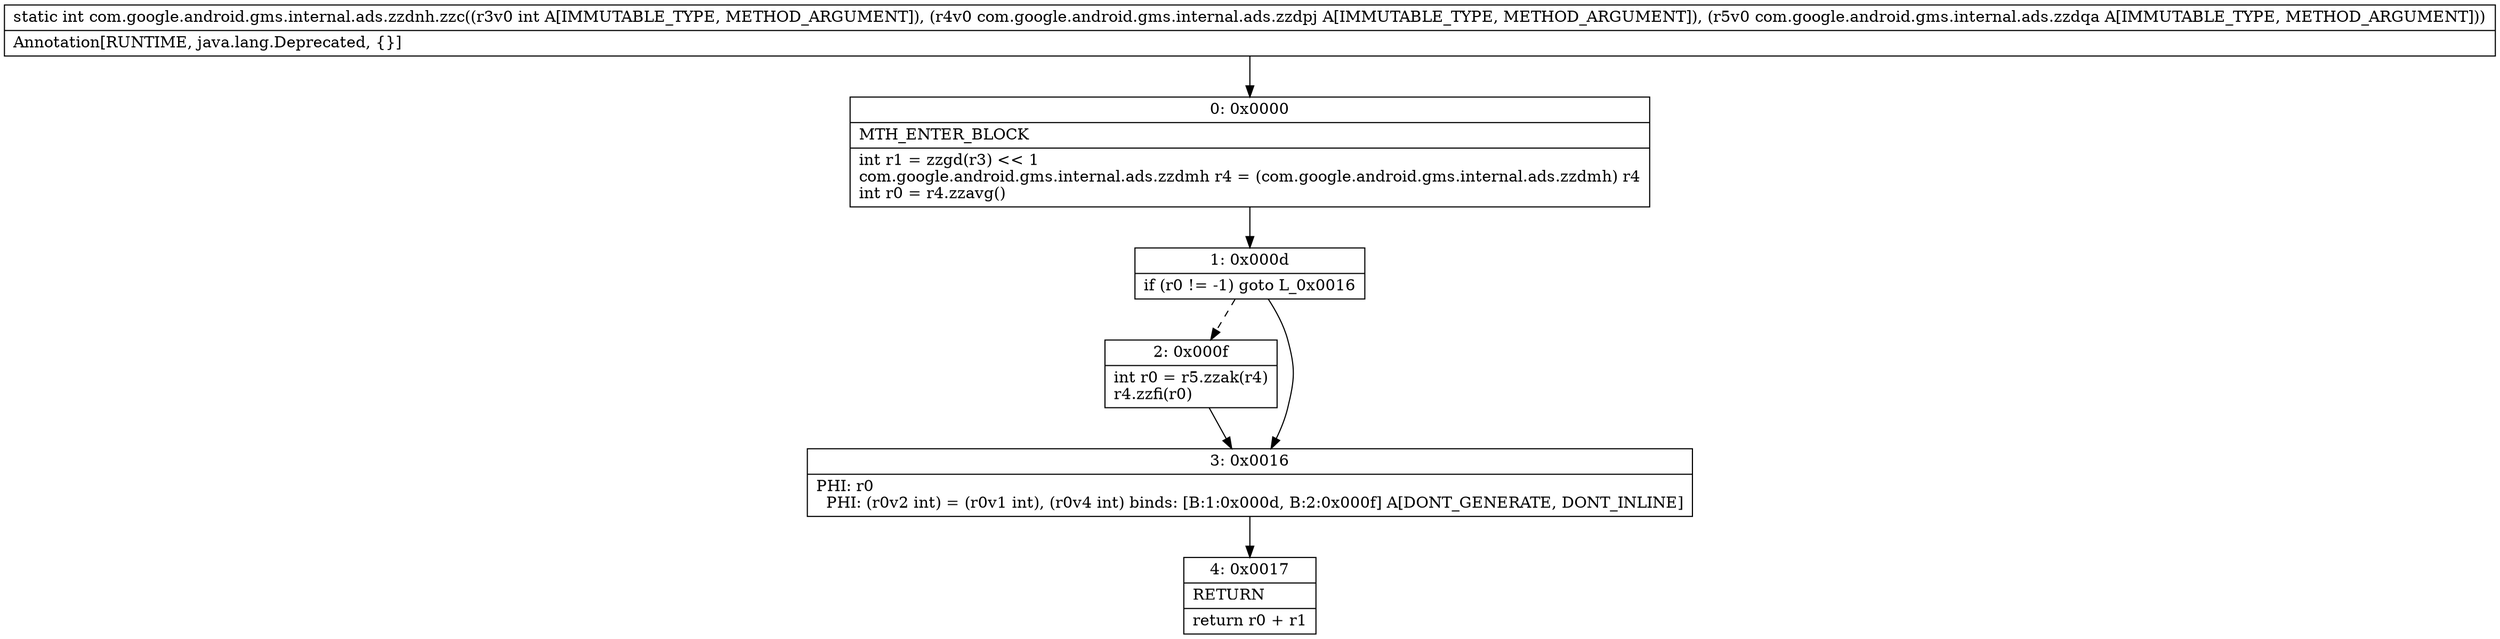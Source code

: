 digraph "CFG forcom.google.android.gms.internal.ads.zzdnh.zzc(ILcom\/google\/android\/gms\/internal\/ads\/zzdpj;Lcom\/google\/android\/gms\/internal\/ads\/zzdqa;)I" {
Node_0 [shape=record,label="{0\:\ 0x0000|MTH_ENTER_BLOCK\l|int r1 = zzgd(r3) \<\< 1\lcom.google.android.gms.internal.ads.zzdmh r4 = (com.google.android.gms.internal.ads.zzdmh) r4\lint r0 = r4.zzavg()\l}"];
Node_1 [shape=record,label="{1\:\ 0x000d|if (r0 != \-1) goto L_0x0016\l}"];
Node_2 [shape=record,label="{2\:\ 0x000f|int r0 = r5.zzak(r4)\lr4.zzfi(r0)\l}"];
Node_3 [shape=record,label="{3\:\ 0x0016|PHI: r0 \l  PHI: (r0v2 int) = (r0v1 int), (r0v4 int) binds: [B:1:0x000d, B:2:0x000f] A[DONT_GENERATE, DONT_INLINE]\l}"];
Node_4 [shape=record,label="{4\:\ 0x0017|RETURN\l|return r0 + r1\l}"];
MethodNode[shape=record,label="{static int com.google.android.gms.internal.ads.zzdnh.zzc((r3v0 int A[IMMUTABLE_TYPE, METHOD_ARGUMENT]), (r4v0 com.google.android.gms.internal.ads.zzdpj A[IMMUTABLE_TYPE, METHOD_ARGUMENT]), (r5v0 com.google.android.gms.internal.ads.zzdqa A[IMMUTABLE_TYPE, METHOD_ARGUMENT]))  | Annotation[RUNTIME, java.lang.Deprecated, \{\}]\l}"];
MethodNode -> Node_0;
Node_0 -> Node_1;
Node_1 -> Node_2[style=dashed];
Node_1 -> Node_3;
Node_2 -> Node_3;
Node_3 -> Node_4;
}

